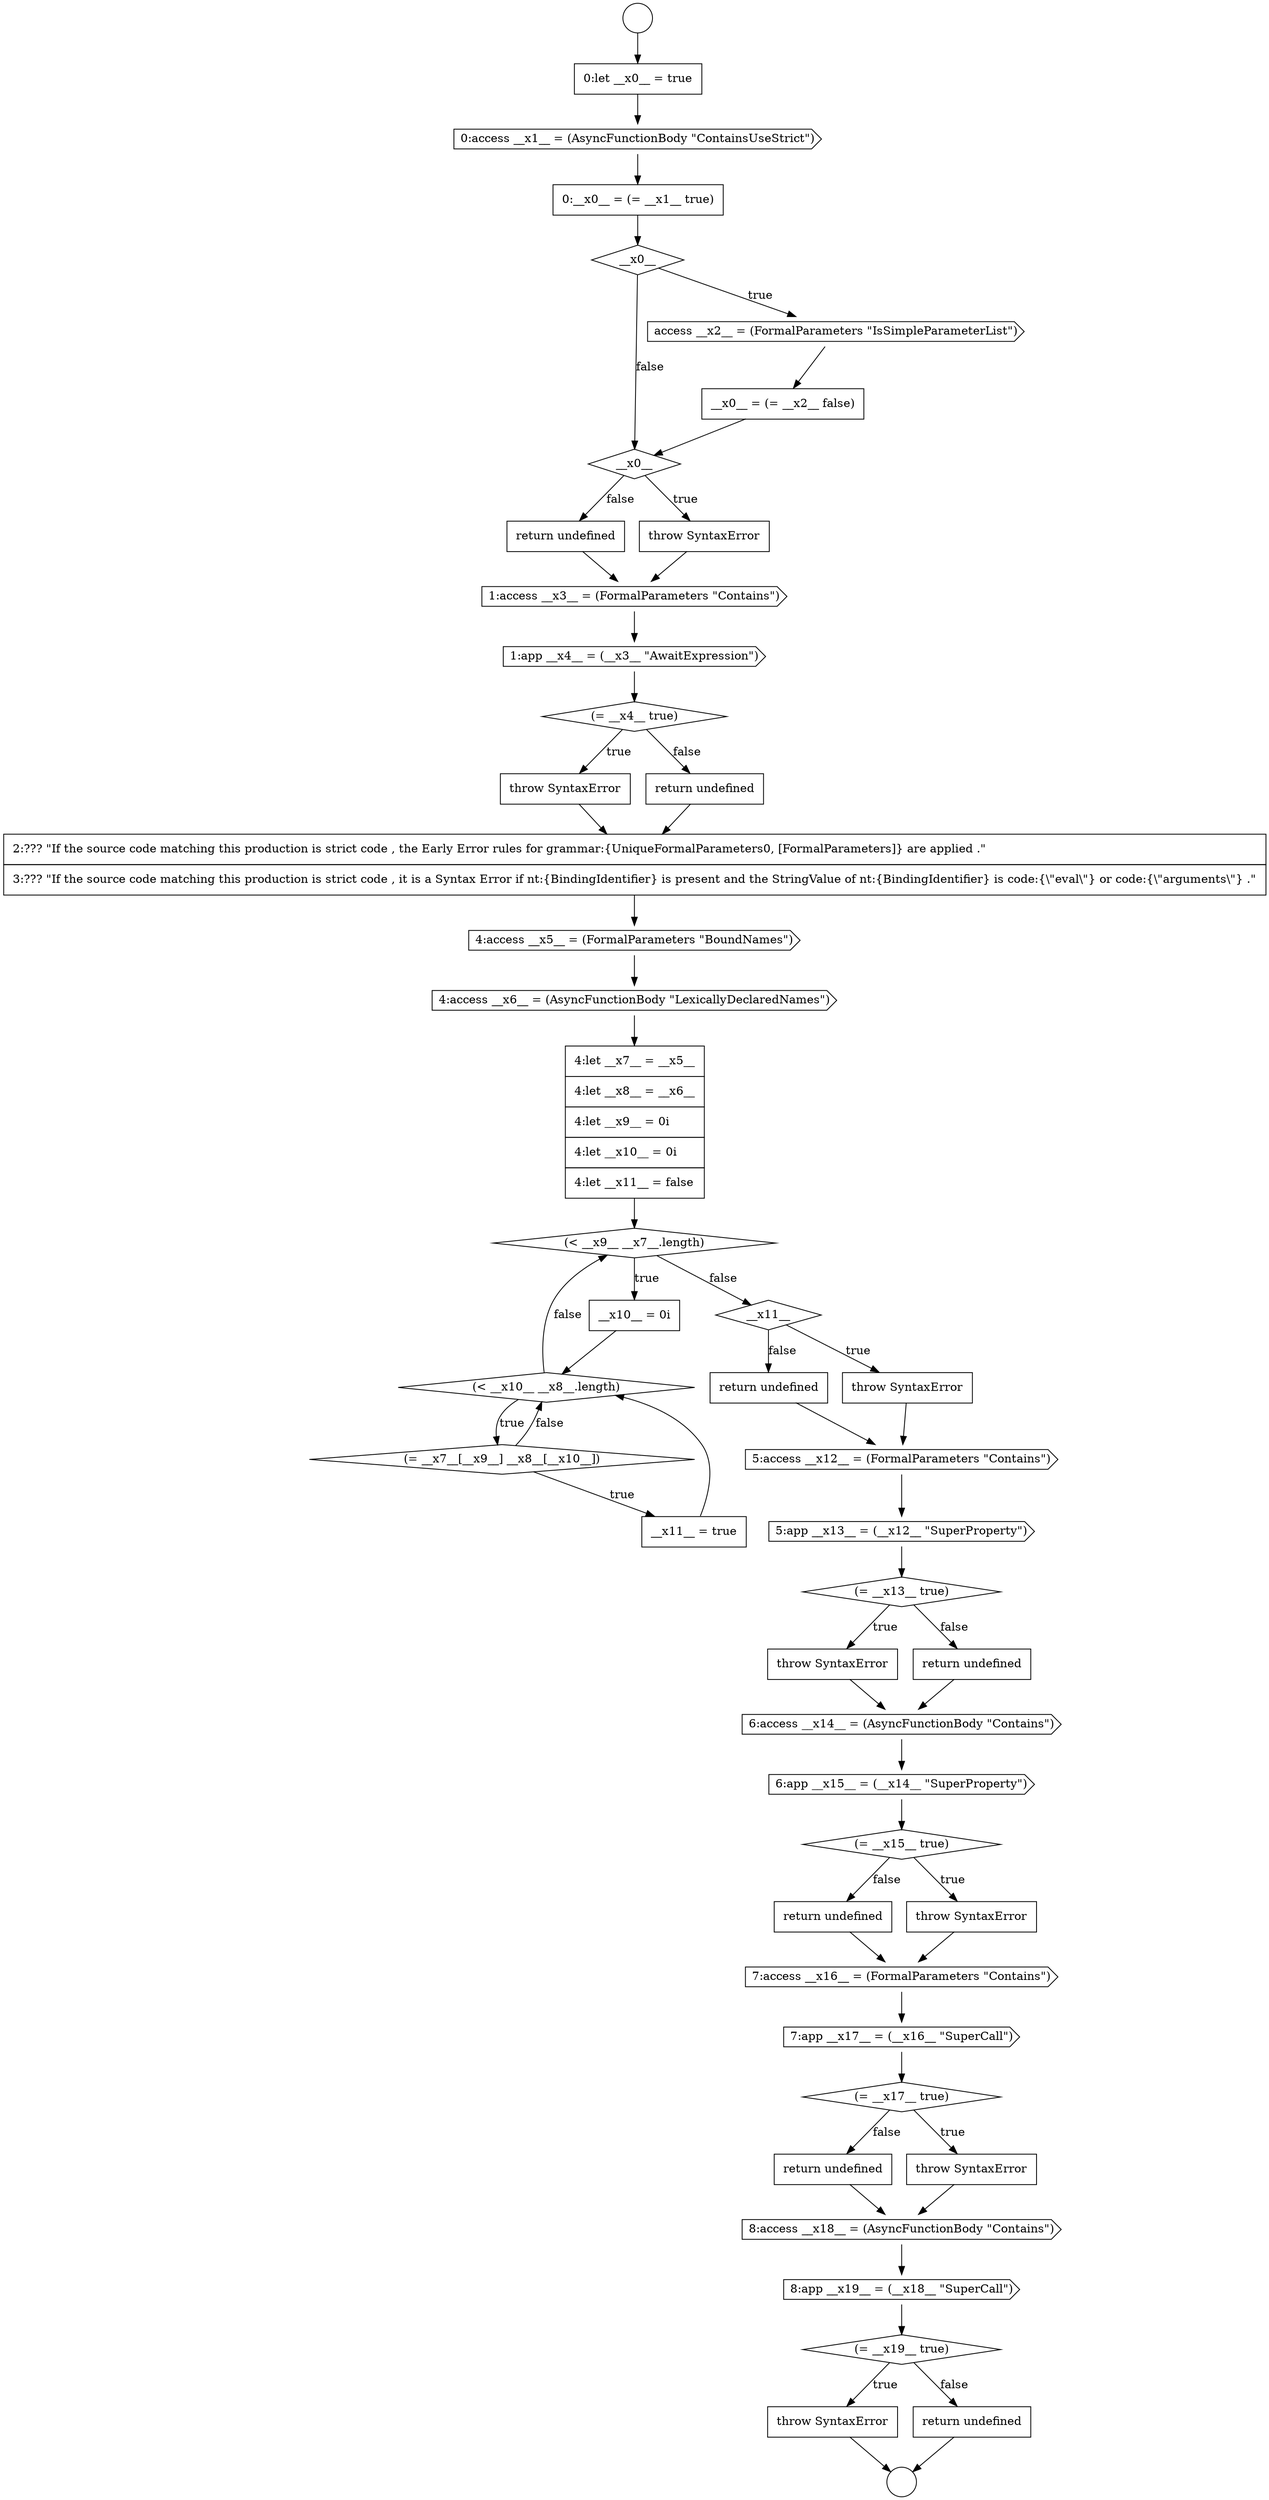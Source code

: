digraph {
  node19575 [shape=none, margin=0, label=<<font color="black">
    <table border="0" cellborder="1" cellspacing="0" cellpadding="10">
      <tr><td align="left">throw SyntaxError</td></tr>
    </table>
  </font>> color="black" fillcolor="white" style=filled]
  node19561 [shape=circle label=" " color="black" fillcolor="white" style=filled]
  node19598 [shape=none, margin=0, label=<<font color="black">
    <table border="0" cellborder="1" cellspacing="0" cellpadding="10">
      <tr><td align="left">return undefined</td></tr>
    </table>
  </font>> color="black" fillcolor="white" style=filled]
  node19566 [shape=diamond, label=<<font color="black">__x0__</font>> color="black" fillcolor="white" style=filled]
  node19607 [shape=none, margin=0, label=<<font color="black">
    <table border="0" cellborder="1" cellspacing="0" cellpadding="10">
      <tr><td align="left">throw SyntaxError</td></tr>
    </table>
  </font>> color="black" fillcolor="white" style=filled]
  node19583 [shape=diamond, label=<<font color="black">(&lt; __x10__ __x8__.length)</font>> color="black" fillcolor="white" style=filled]
  node19606 [shape=diamond, label=<<font color="black">(= __x19__ true)</font>> color="black" fillcolor="white" style=filled]
  node19599 [shape=cds, label=<<font color="black">7:access __x16__ = (FormalParameters &quot;Contains&quot;)</font>> color="black" fillcolor="white" style=filled]
  node19563 [shape=none, margin=0, label=<<font color="black">
    <table border="0" cellborder="1" cellspacing="0" cellpadding="10">
      <tr><td align="left">0:let __x0__ = true</td></tr>
    </table>
  </font>> color="black" fillcolor="white" style=filled]
  node19584 [shape=diamond, label=<<font color="black">(= __x7__[__x9__] __x8__[__x10__])</font>> color="black" fillcolor="white" style=filled]
  node19569 [shape=diamond, label=<<font color="black">__x0__</font>> color="black" fillcolor="white" style=filled]
  node19592 [shape=none, margin=0, label=<<font color="black">
    <table border="0" cellborder="1" cellspacing="0" cellpadding="10">
      <tr><td align="left">throw SyntaxError</td></tr>
    </table>
  </font>> color="black" fillcolor="white" style=filled]
  node19597 [shape=none, margin=0, label=<<font color="black">
    <table border="0" cellborder="1" cellspacing="0" cellpadding="10">
      <tr><td align="left">throw SyntaxError</td></tr>
    </table>
  </font>> color="black" fillcolor="white" style=filled]
  node19594 [shape=cds, label=<<font color="black">6:access __x14__ = (AsyncFunctionBody &quot;Contains&quot;)</font>> color="black" fillcolor="white" style=filled]
  node19572 [shape=cds, label=<<font color="black">1:access __x3__ = (FormalParameters &quot;Contains&quot;)</font>> color="black" fillcolor="white" style=filled]
  node19582 [shape=none, margin=0, label=<<font color="black">
    <table border="0" cellborder="1" cellspacing="0" cellpadding="10">
      <tr><td align="left">__x10__ = 0i</td></tr>
    </table>
  </font>> color="black" fillcolor="white" style=filled]
  node19565 [shape=none, margin=0, label=<<font color="black">
    <table border="0" cellborder="1" cellspacing="0" cellpadding="10">
      <tr><td align="left">0:__x0__ = (= __x1__ true)</td></tr>
    </table>
  </font>> color="black" fillcolor="white" style=filled]
  node19589 [shape=cds, label=<<font color="black">5:access __x12__ = (FormalParameters &quot;Contains&quot;)</font>> color="black" fillcolor="white" style=filled]
  node19604 [shape=cds, label=<<font color="black">8:access __x18__ = (AsyncFunctionBody &quot;Contains&quot;)</font>> color="black" fillcolor="white" style=filled]
  node19578 [shape=cds, label=<<font color="black">4:access __x5__ = (FormalParameters &quot;BoundNames&quot;)</font>> color="black" fillcolor="white" style=filled]
  node19591 [shape=diamond, label=<<font color="black">(= __x13__ true)</font>> color="black" fillcolor="white" style=filled]
  node19585 [shape=none, margin=0, label=<<font color="black">
    <table border="0" cellborder="1" cellspacing="0" cellpadding="10">
      <tr><td align="left">__x11__ = true</td></tr>
    </table>
  </font>> color="black" fillcolor="white" style=filled]
  node19608 [shape=none, margin=0, label=<<font color="black">
    <table border="0" cellborder="1" cellspacing="0" cellpadding="10">
      <tr><td align="left">return undefined</td></tr>
    </table>
  </font>> color="black" fillcolor="white" style=filled]
  node19595 [shape=cds, label=<<font color="black">6:app __x15__ = (__x14__ &quot;SuperProperty&quot;)</font>> color="black" fillcolor="white" style=filled]
  node19571 [shape=none, margin=0, label=<<font color="black">
    <table border="0" cellborder="1" cellspacing="0" cellpadding="10">
      <tr><td align="left">return undefined</td></tr>
    </table>
  </font>> color="black" fillcolor="white" style=filled]
  node19588 [shape=none, margin=0, label=<<font color="black">
    <table border="0" cellborder="1" cellspacing="0" cellpadding="10">
      <tr><td align="left">return undefined</td></tr>
    </table>
  </font>> color="black" fillcolor="white" style=filled]
  node19603 [shape=none, margin=0, label=<<font color="black">
    <table border="0" cellborder="1" cellspacing="0" cellpadding="10">
      <tr><td align="left">return undefined</td></tr>
    </table>
  </font>> color="black" fillcolor="white" style=filled]
  node19579 [shape=cds, label=<<font color="black">4:access __x6__ = (AsyncFunctionBody &quot;LexicallyDeclaredNames&quot;)</font>> color="black" fillcolor="white" style=filled]
  node19562 [shape=circle label=" " color="black" fillcolor="white" style=filled]
  node19596 [shape=diamond, label=<<font color="black">(= __x15__ true)</font>> color="black" fillcolor="white" style=filled]
  node19570 [shape=none, margin=0, label=<<font color="black">
    <table border="0" cellborder="1" cellspacing="0" cellpadding="10">
      <tr><td align="left">throw SyntaxError</td></tr>
    </table>
  </font>> color="black" fillcolor="white" style=filled]
  node19587 [shape=none, margin=0, label=<<font color="black">
    <table border="0" cellborder="1" cellspacing="0" cellpadding="10">
      <tr><td align="left">throw SyntaxError</td></tr>
    </table>
  </font>> color="black" fillcolor="white" style=filled]
  node19602 [shape=none, margin=0, label=<<font color="black">
    <table border="0" cellborder="1" cellspacing="0" cellpadding="10">
      <tr><td align="left">throw SyntaxError</td></tr>
    </table>
  </font>> color="black" fillcolor="white" style=filled]
  node19580 [shape=none, margin=0, label=<<font color="black">
    <table border="0" cellborder="1" cellspacing="0" cellpadding="10">
      <tr><td align="left">4:let __x7__ = __x5__</td></tr>
      <tr><td align="left">4:let __x8__ = __x6__</td></tr>
      <tr><td align="left">4:let __x9__ = 0i</td></tr>
      <tr><td align="left">4:let __x10__ = 0i</td></tr>
      <tr><td align="left">4:let __x11__ = false</td></tr>
    </table>
  </font>> color="black" fillcolor="white" style=filled]
  node19567 [shape=cds, label=<<font color="black">access __x2__ = (FormalParameters &quot;IsSimpleParameterList&quot;)</font>> color="black" fillcolor="white" style=filled]
  node19574 [shape=diamond, label=<<font color="black">(= __x4__ true)</font>> color="black" fillcolor="white" style=filled]
  node19593 [shape=none, margin=0, label=<<font color="black">
    <table border="0" cellborder="1" cellspacing="0" cellpadding="10">
      <tr><td align="left">return undefined</td></tr>
    </table>
  </font>> color="black" fillcolor="white" style=filled]
  node19581 [shape=diamond, label=<<font color="black">(&lt; __x9__ __x7__.length)</font>> color="black" fillcolor="white" style=filled]
  node19576 [shape=none, margin=0, label=<<font color="black">
    <table border="0" cellborder="1" cellspacing="0" cellpadding="10">
      <tr><td align="left">return undefined</td></tr>
    </table>
  </font>> color="black" fillcolor="white" style=filled]
  node19600 [shape=cds, label=<<font color="black">7:app __x17__ = (__x16__ &quot;SuperCall&quot;)</font>> color="black" fillcolor="white" style=filled]
  node19590 [shape=cds, label=<<font color="black">5:app __x13__ = (__x12__ &quot;SuperProperty&quot;)</font>> color="black" fillcolor="white" style=filled]
  node19605 [shape=cds, label=<<font color="black">8:app __x19__ = (__x18__ &quot;SuperCall&quot;)</font>> color="black" fillcolor="white" style=filled]
  node19577 [shape=none, margin=0, label=<<font color="black">
    <table border="0" cellborder="1" cellspacing="0" cellpadding="10">
      <tr><td align="left">2:??? &quot;If the source code matching this production is strict code , the Early Error rules for grammar:{UniqueFormalParameters0, [FormalParameters]} are applied .&quot;</td></tr>
      <tr><td align="left">3:??? &quot;If the source code matching this production is strict code , it is a Syntax Error if nt:{BindingIdentifier} is present and the StringValue of nt:{BindingIdentifier} is code:{\&quot;eval\&quot;} or code:{\&quot;arguments\&quot;} .&quot;</td></tr>
    </table>
  </font>> color="black" fillcolor="white" style=filled]
  node19564 [shape=cds, label=<<font color="black">0:access __x1__ = (AsyncFunctionBody &quot;ContainsUseStrict&quot;)</font>> color="black" fillcolor="white" style=filled]
  node19586 [shape=diamond, label=<<font color="black">__x11__</font>> color="black" fillcolor="white" style=filled]
  node19601 [shape=diamond, label=<<font color="black">(= __x17__ true)</font>> color="black" fillcolor="white" style=filled]
  node19573 [shape=cds, label=<<font color="black">1:app __x4__ = (__x3__ &quot;AwaitExpression&quot;)</font>> color="black" fillcolor="white" style=filled]
  node19568 [shape=none, margin=0, label=<<font color="black">
    <table border="0" cellborder="1" cellspacing="0" cellpadding="10">
      <tr><td align="left">__x0__ = (= __x2__ false)</td></tr>
    </table>
  </font>> color="black" fillcolor="white" style=filled]
  node19574 -> node19575 [label=<<font color="black">true</font>> color="black"]
  node19574 -> node19576 [label=<<font color="black">false</font>> color="black"]
  node19581 -> node19582 [label=<<font color="black">true</font>> color="black"]
  node19581 -> node19586 [label=<<font color="black">false</font>> color="black"]
  node19576 -> node19577 [ color="black"]
  node19586 -> node19587 [label=<<font color="black">true</font>> color="black"]
  node19586 -> node19588 [label=<<font color="black">false</font>> color="black"]
  node19608 -> node19562 [ color="black"]
  node19604 -> node19605 [ color="black"]
  node19599 -> node19600 [ color="black"]
  node19589 -> node19590 [ color="black"]
  node19571 -> node19572 [ color="black"]
  node19577 -> node19578 [ color="black"]
  node19601 -> node19602 [label=<<font color="black">true</font>> color="black"]
  node19601 -> node19603 [label=<<font color="black">false</font>> color="black"]
  node19563 -> node19564 [ color="black"]
  node19600 -> node19601 [ color="black"]
  node19587 -> node19589 [ color="black"]
  node19568 -> node19569 [ color="black"]
  node19596 -> node19597 [label=<<font color="black">true</font>> color="black"]
  node19596 -> node19598 [label=<<font color="black">false</font>> color="black"]
  node19598 -> node19599 [ color="black"]
  node19595 -> node19596 [ color="black"]
  node19584 -> node19585 [label=<<font color="black">true</font>> color="black"]
  node19584 -> node19583 [label=<<font color="black">false</font>> color="black"]
  node19573 -> node19574 [ color="black"]
  node19569 -> node19570 [label=<<font color="black">true</font>> color="black"]
  node19569 -> node19571 [label=<<font color="black">false</font>> color="black"]
  node19593 -> node19594 [ color="black"]
  node19606 -> node19607 [label=<<font color="black">true</font>> color="black"]
  node19606 -> node19608 [label=<<font color="black">false</font>> color="black"]
  node19588 -> node19589 [ color="black"]
  node19561 -> node19563 [ color="black"]
  node19585 -> node19583 [ color="black"]
  node19591 -> node19592 [label=<<font color="black">true</font>> color="black"]
  node19591 -> node19593 [label=<<font color="black">false</font>> color="black"]
  node19566 -> node19567 [label=<<font color="black">true</font>> color="black"]
  node19566 -> node19569 [label=<<font color="black">false</font>> color="black"]
  node19572 -> node19573 [ color="black"]
  node19580 -> node19581 [ color="black"]
  node19565 -> node19566 [ color="black"]
  node19590 -> node19591 [ color="black"]
  node19602 -> node19604 [ color="black"]
  node19575 -> node19577 [ color="black"]
  node19564 -> node19565 [ color="black"]
  node19597 -> node19599 [ color="black"]
  node19579 -> node19580 [ color="black"]
  node19605 -> node19606 [ color="black"]
  node19578 -> node19579 [ color="black"]
  node19582 -> node19583 [ color="black"]
  node19594 -> node19595 [ color="black"]
  node19603 -> node19604 [ color="black"]
  node19583 -> node19584 [label=<<font color="black">true</font>> color="black"]
  node19583 -> node19581 [label=<<font color="black">false</font>> color="black"]
  node19607 -> node19562 [ color="black"]
  node19570 -> node19572 [ color="black"]
  node19567 -> node19568 [ color="black"]
  node19592 -> node19594 [ color="black"]
}
